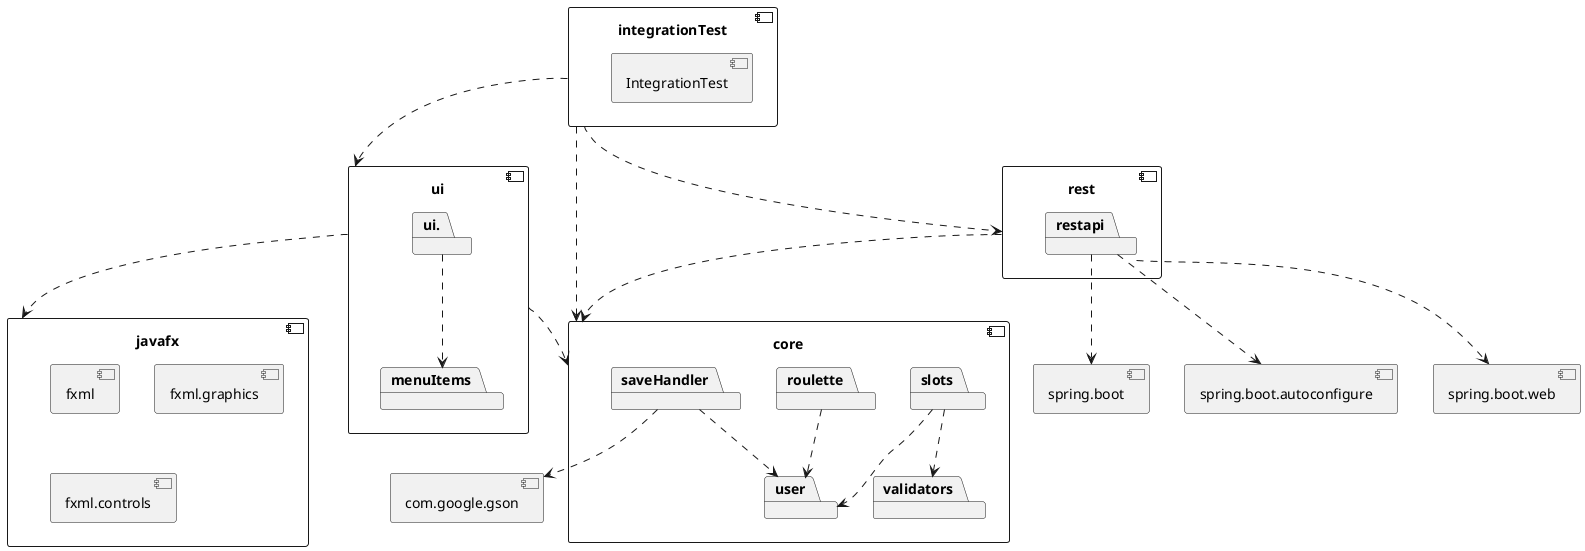 @startuml

component core {
	package saveHandler
	package roulette
	package user
	package slots
	package validators
}

saveHandler ..> user
slots ..> validators
slots ..> user
roulette ..> user
saveHandler ..> com.google.gson

component ui {
	package ui.
	package menuItems
}

ui. ..> menuItems

component com.google.gson {
}

component javafx {
	component fxml
	component fxml.graphics
	component fxml.controls
}

ui ..> javafx
ui ..> core

component rest {
	package restapi
}

component spring.boot.web {
}

component spring.boot{
}

component spring.boot.autoconfigure{
}

restapi ..> spring.boot
restapi ..> spring.boot.autoconfigure
restapi ..> spring.boot.web

component integrationTest {
	 component IntegrationTest
}

integrationTest ..> ui
integrationTest ..> core
integrationTest ..> rest
rest ..> core

@enduml
